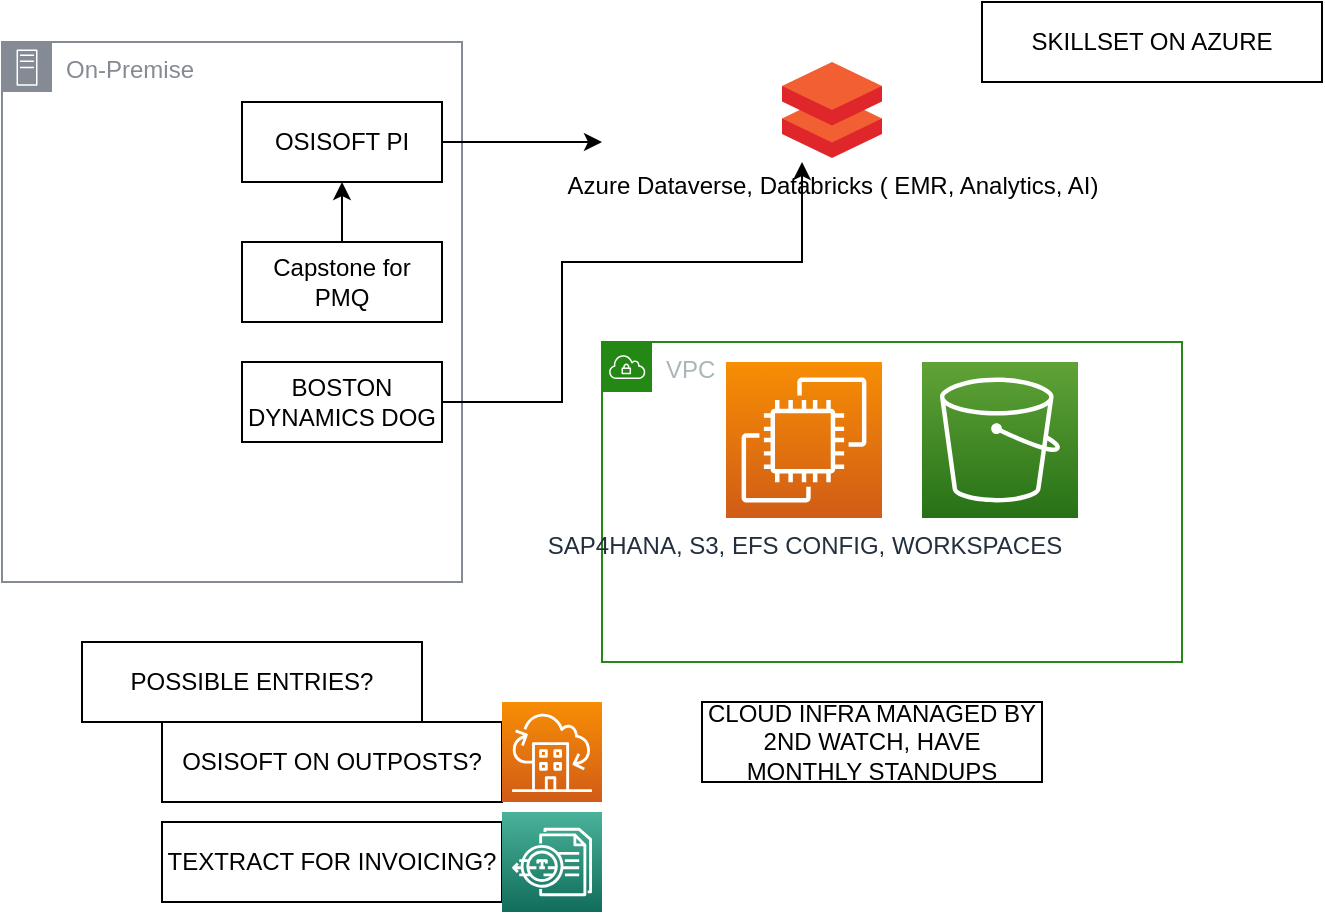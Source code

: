 <mxfile version="21.6.8" type="github">
  <diagram name="Page-1" id="OFLfo22lFaXpFqg-Ar_y">
    <mxGraphModel dx="1422" dy="746" grid="1" gridSize="10" guides="1" tooltips="1" connect="1" arrows="1" fold="1" page="1" pageScale="1" pageWidth="850" pageHeight="1100" math="0" shadow="0">
      <root>
        <mxCell id="0" />
        <mxCell id="1" parent="0" />
        <mxCell id="N6TJdtY5jgT2HjaywqYw-1" value="On-Premise" style="sketch=0;outlineConnect=0;gradientColor=none;html=1;whiteSpace=wrap;fontSize=12;fontStyle=0;shape=mxgraph.aws4.group;grIcon=mxgraph.aws4.group_on_premise;strokeColor=#858B94;fillColor=none;verticalAlign=top;align=left;spacingLeft=30;fontColor=#858B94;dashed=0;" vertex="1" parent="1">
          <mxGeometry x="150" y="110" width="230" height="270" as="geometry" />
        </mxCell>
        <mxCell id="N6TJdtY5jgT2HjaywqYw-2" value="Azure Dataverse, Databricks ( EMR, Analytics, AI)" style="image;sketch=0;aspect=fixed;html=1;points=[];align=center;fontSize=12;image=img/lib/mscae/Databricks.svg;" vertex="1" parent="1">
          <mxGeometry x="540" y="120" width="50" height="48" as="geometry" />
        </mxCell>
        <mxCell id="N6TJdtY5jgT2HjaywqYw-14" value="" style="edgeStyle=orthogonalEdgeStyle;rounded=0;orthogonalLoop=1;jettySize=auto;html=1;" edge="1" parent="1" source="N6TJdtY5jgT2HjaywqYw-3" target="N6TJdtY5jgT2HjaywqYw-4">
          <mxGeometry relative="1" as="geometry" />
        </mxCell>
        <mxCell id="N6TJdtY5jgT2HjaywqYw-3" value="Capstone for PMQ" style="rounded=0;whiteSpace=wrap;html=1;" vertex="1" parent="1">
          <mxGeometry x="270" y="210" width="100" height="40" as="geometry" />
        </mxCell>
        <mxCell id="N6TJdtY5jgT2HjaywqYw-10" style="edgeStyle=orthogonalEdgeStyle;rounded=0;orthogonalLoop=1;jettySize=auto;html=1;" edge="1" parent="1" source="N6TJdtY5jgT2HjaywqYw-4">
          <mxGeometry relative="1" as="geometry">
            <mxPoint x="450" y="160" as="targetPoint" />
          </mxGeometry>
        </mxCell>
        <mxCell id="N6TJdtY5jgT2HjaywqYw-4" value="OSISOFT PI" style="rounded=0;whiteSpace=wrap;html=1;" vertex="1" parent="1">
          <mxGeometry x="270" y="140" width="100" height="40" as="geometry" />
        </mxCell>
        <mxCell id="N6TJdtY5jgT2HjaywqYw-12" style="edgeStyle=orthogonalEdgeStyle;rounded=0;orthogonalLoop=1;jettySize=auto;html=1;entryX=0.2;entryY=1.042;entryDx=0;entryDy=0;entryPerimeter=0;" edge="1" parent="1" source="N6TJdtY5jgT2HjaywqYw-5" target="N6TJdtY5jgT2HjaywqYw-2">
          <mxGeometry relative="1" as="geometry">
            <mxPoint x="410" y="170" as="targetPoint" />
            <Array as="points">
              <mxPoint x="430" y="290" />
              <mxPoint x="430" y="220" />
              <mxPoint x="550" y="220" />
            </Array>
          </mxGeometry>
        </mxCell>
        <mxCell id="N6TJdtY5jgT2HjaywqYw-5" value="BOSTON DYNAMICS DOG" style="rounded=0;whiteSpace=wrap;html=1;" vertex="1" parent="1">
          <mxGeometry x="270" y="270" width="100" height="40" as="geometry" />
        </mxCell>
        <mxCell id="N6TJdtY5jgT2HjaywqYw-6" value="VPC" style="points=[[0,0],[0.25,0],[0.5,0],[0.75,0],[1,0],[1,0.25],[1,0.5],[1,0.75],[1,1],[0.75,1],[0.5,1],[0.25,1],[0,1],[0,0.75],[0,0.5],[0,0.25]];outlineConnect=0;gradientColor=none;html=1;whiteSpace=wrap;fontSize=12;fontStyle=0;container=1;pointerEvents=0;collapsible=0;recursiveResize=0;shape=mxgraph.aws4.group;grIcon=mxgraph.aws4.group_vpc;strokeColor=#248814;fillColor=none;verticalAlign=top;align=left;spacingLeft=30;fontColor=#AAB7B8;dashed=0;" vertex="1" parent="1">
          <mxGeometry x="450" y="260" width="290" height="160" as="geometry" />
        </mxCell>
        <mxCell id="N6TJdtY5jgT2HjaywqYw-7" value="SAP4HANA, S3, EFS CONFIG, WORKSPACES" style="sketch=0;points=[[0,0,0],[0.25,0,0],[0.5,0,0],[0.75,0,0],[1,0,0],[0,1,0],[0.25,1,0],[0.5,1,0],[0.75,1,0],[1,1,0],[0,0.25,0],[0,0.5,0],[0,0.75,0],[1,0.25,0],[1,0.5,0],[1,0.75,0]];outlineConnect=0;fontColor=#232F3E;gradientColor=#F78E04;gradientDirection=north;fillColor=#D05C17;strokeColor=#ffffff;dashed=0;verticalLabelPosition=bottom;verticalAlign=top;align=center;html=1;fontSize=12;fontStyle=0;aspect=fixed;shape=mxgraph.aws4.resourceIcon;resIcon=mxgraph.aws4.ec2;" vertex="1" parent="N6TJdtY5jgT2HjaywqYw-6">
          <mxGeometry x="62" y="10" width="78" height="78" as="geometry" />
        </mxCell>
        <mxCell id="N6TJdtY5jgT2HjaywqYw-9" value="" style="sketch=0;points=[[0,0,0],[0.25,0,0],[0.5,0,0],[0.75,0,0],[1,0,0],[0,1,0],[0.25,1,0],[0.5,1,0],[0.75,1,0],[1,1,0],[0,0.25,0],[0,0.5,0],[0,0.75,0],[1,0.25,0],[1,0.5,0],[1,0.75,0]];outlineConnect=0;fontColor=#232F3E;gradientColor=#60A337;gradientDirection=north;fillColor=#277116;strokeColor=#ffffff;dashed=0;verticalLabelPosition=bottom;verticalAlign=top;align=center;html=1;fontSize=12;fontStyle=0;aspect=fixed;shape=mxgraph.aws4.resourceIcon;resIcon=mxgraph.aws4.s3;" vertex="1" parent="N6TJdtY5jgT2HjaywqYw-6">
          <mxGeometry x="160" y="10" width="78" height="78" as="geometry" />
        </mxCell>
        <mxCell id="N6TJdtY5jgT2HjaywqYw-15" value="OSISOFT ON OUTPOSTS?" style="rounded=0;whiteSpace=wrap;html=1;" vertex="1" parent="1">
          <mxGeometry x="230" y="450" width="170" height="40" as="geometry" />
        </mxCell>
        <mxCell id="N6TJdtY5jgT2HjaywqYw-16" value="TEXTRACT FOR INVOICING?" style="rounded=0;whiteSpace=wrap;html=1;" vertex="1" parent="1">
          <mxGeometry x="230" y="500" width="170" height="40" as="geometry" />
        </mxCell>
        <mxCell id="N6TJdtY5jgT2HjaywqYw-17" value="SKILLSET ON AZURE" style="rounded=0;whiteSpace=wrap;html=1;" vertex="1" parent="1">
          <mxGeometry x="640" y="90" width="170" height="40" as="geometry" />
        </mxCell>
        <mxCell id="N6TJdtY5jgT2HjaywqYw-18" value="CLOUD INFRA MANAGED BY 2ND WATCH, HAVE MONTHLY STANDUPS" style="rounded=0;whiteSpace=wrap;html=1;" vertex="1" parent="1">
          <mxGeometry x="500" y="440" width="170" height="40" as="geometry" />
        </mxCell>
        <mxCell id="N6TJdtY5jgT2HjaywqYw-19" value="" style="sketch=0;points=[[0,0,0],[0.25,0,0],[0.5,0,0],[0.75,0,0],[1,0,0],[0,1,0],[0.25,1,0],[0.5,1,0],[0.75,1,0],[1,1,0],[0,0.25,0],[0,0.5,0],[0,0.75,0],[1,0.25,0],[1,0.5,0],[1,0.75,0]];outlineConnect=0;fontColor=#232F3E;gradientColor=#4AB29A;gradientDirection=north;fillColor=#116D5B;strokeColor=#ffffff;dashed=0;verticalLabelPosition=bottom;verticalAlign=top;align=center;html=1;fontSize=12;fontStyle=0;aspect=fixed;shape=mxgraph.aws4.resourceIcon;resIcon=mxgraph.aws4.textract;" vertex="1" parent="1">
          <mxGeometry x="400" y="495" width="50" height="50" as="geometry" />
        </mxCell>
        <mxCell id="N6TJdtY5jgT2HjaywqYw-20" value="" style="sketch=0;points=[[0,0,0],[0.25,0,0],[0.5,0,0],[0.75,0,0],[1,0,0],[0,1,0],[0.25,1,0],[0.5,1,0],[0.75,1,0],[1,1,0],[0,0.25,0],[0,0.5,0],[0,0.75,0],[1,0.25,0],[1,0.5,0],[1,0.75,0]];outlineConnect=0;fontColor=#232F3E;gradientColor=#F78E04;gradientDirection=north;fillColor=#D05C17;strokeColor=#ffffff;dashed=0;verticalLabelPosition=bottom;verticalAlign=top;align=center;html=1;fontSize=12;fontStyle=0;aspect=fixed;shape=mxgraph.aws4.resourceIcon;resIcon=mxgraph.aws4.outposts_family;" vertex="1" parent="1">
          <mxGeometry x="400" y="440" width="50" height="50" as="geometry" />
        </mxCell>
        <mxCell id="N6TJdtY5jgT2HjaywqYw-21" value="POSSIBLE ENTRIES?" style="rounded=0;whiteSpace=wrap;html=1;" vertex="1" parent="1">
          <mxGeometry x="190" y="410" width="170" height="40" as="geometry" />
        </mxCell>
      </root>
    </mxGraphModel>
  </diagram>
</mxfile>
